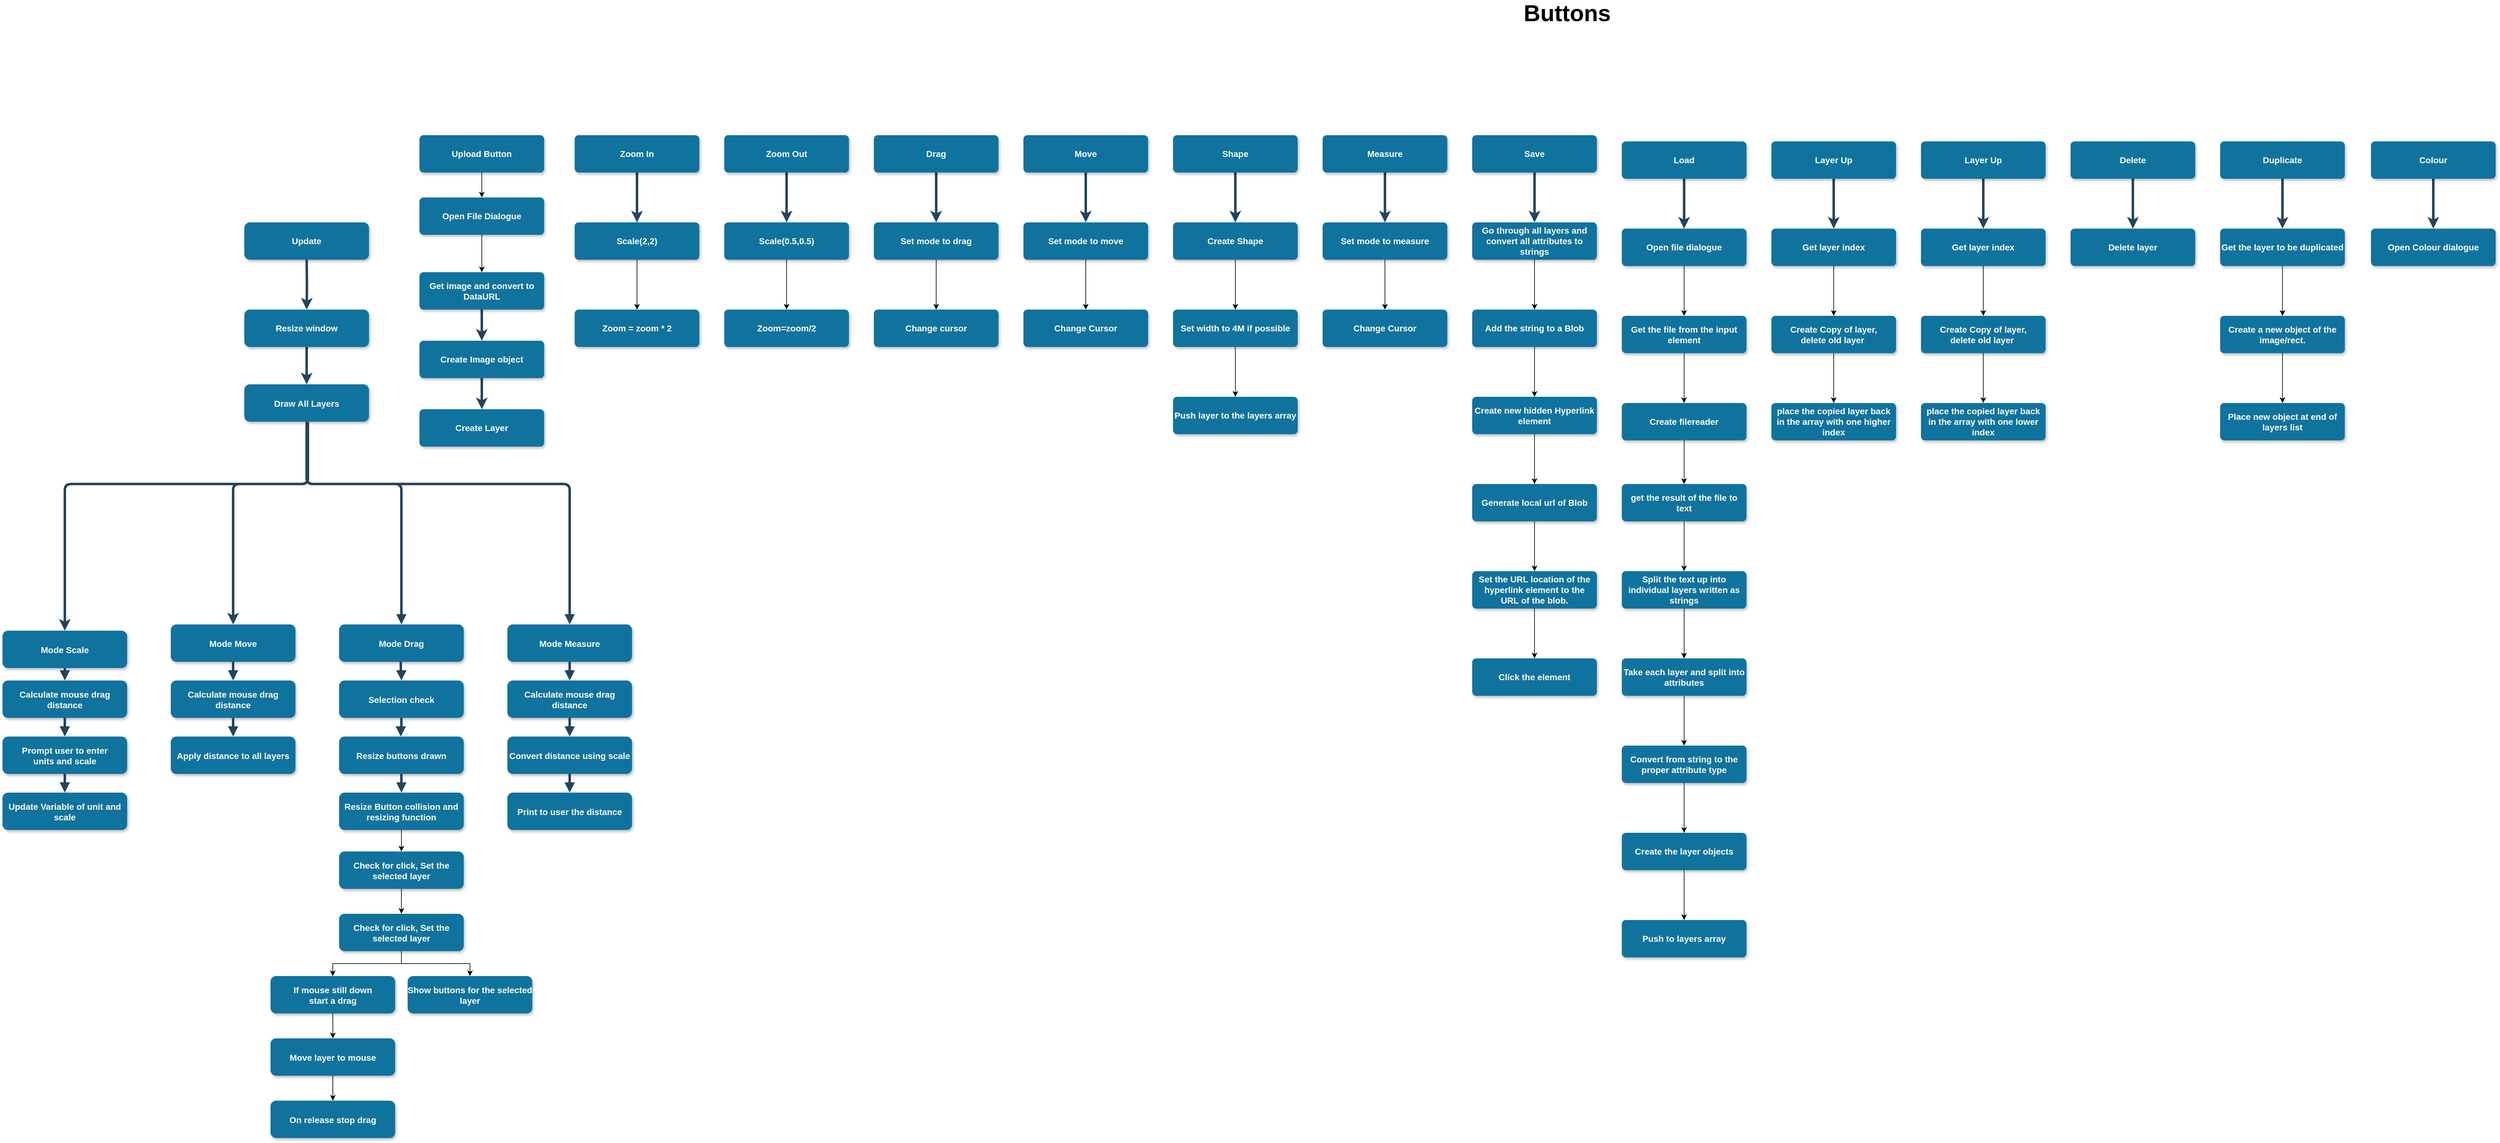 <mxfile version="12.7.9" type="device"><diagram id="C5RBs43oDa-KdzZeNtuy" name="Page-1"><mxGraphModel dx="1204" dy="2303" grid="1" gridSize="10" guides="1" tooltips="1" connect="1" arrows="1" fold="1" page="1" pageScale="1" pageWidth="827" pageHeight="1169" math="0" shadow="0"><root><mxCell id="WIyWlLk6GJQsqaUBKTNV-0"/><mxCell id="WIyWlLk6GJQsqaUBKTNV-1" parent="WIyWlLk6GJQsqaUBKTNV-0"/><mxCell id="_k0pPkeh5yqm50eapEh2-0" style="edgeStyle=orthogonalEdgeStyle;rounded=1;orthogonalLoop=1;jettySize=auto;html=1;exitX=0.5;exitY=1;exitDx=0;exitDy=0;entryX=0.5;entryY=0;entryDx=0;entryDy=0;strokeWidth=4;strokeColor=#23445D;" edge="1" parent="WIyWlLk6GJQsqaUBKTNV-1" source="_k0pPkeh5yqm50eapEh2-2" target="_k0pPkeh5yqm50eapEh2-7"><mxGeometry relative="1" as="geometry"><Array as="points"><mxPoint x="1420" y="410"/><mxPoint x="1300" y="410"/></Array></mxGeometry></mxCell><mxCell id="_k0pPkeh5yqm50eapEh2-1" style="edgeStyle=orthogonalEdgeStyle;rounded=1;orthogonalLoop=1;jettySize=auto;html=1;exitX=0.5;exitY=1;exitDx=0;exitDy=0;entryX=0.5;entryY=0;entryDx=0;entryDy=0;strokeColor=#23445D;strokeWidth=4;" edge="1" parent="WIyWlLk6GJQsqaUBKTNV-1" source="_k0pPkeh5yqm50eapEh2-2" target="_k0pPkeh5yqm50eapEh2-3"><mxGeometry relative="1" as="geometry"><Array as="points"><mxPoint x="1420" y="410"/><mxPoint x="1030" y="410"/></Array></mxGeometry></mxCell><mxCell id="_k0pPkeh5yqm50eapEh2-2" value="Draw All Layers" style="rounded=1;fillColor=#10739E;strokeColor=none;shadow=1;gradientColor=none;fontStyle=1;fontColor=#FFFFFF;fontSize=14;" vertex="1" parent="WIyWlLk6GJQsqaUBKTNV-1"><mxGeometry x="1318" y="250" width="200" height="60" as="geometry"/></mxCell><mxCell id="_k0pPkeh5yqm50eapEh2-3" value="Mode Scale" style="rounded=1;fillColor=#10739E;strokeColor=none;shadow=1;gradientColor=none;fontStyle=1;fontColor=#FFFFFF;fontSize=14;" vertex="1" parent="WIyWlLk6GJQsqaUBKTNV-1"><mxGeometry x="930" y="645.5" width="200" height="60" as="geometry"/></mxCell><mxCell id="_k0pPkeh5yqm50eapEh2-4" value="Calculate mouse drag&#10;distance" style="rounded=1;fillColor=#10739E;strokeColor=none;shadow=1;gradientColor=none;fontStyle=1;fontColor=#FFFFFF;fontSize=14;" vertex="1" parent="WIyWlLk6GJQsqaUBKTNV-1"><mxGeometry x="930" y="725.5" width="200" height="60" as="geometry"/></mxCell><mxCell id="_k0pPkeh5yqm50eapEh2-5" value="Prompt user to enter&#10;units and scale" style="rounded=1;fillColor=#10739E;strokeColor=none;shadow=1;gradientColor=none;fontStyle=1;fontColor=#FFFFFF;fontSize=14;" vertex="1" parent="WIyWlLk6GJQsqaUBKTNV-1"><mxGeometry x="930" y="815.5" width="200" height="60" as="geometry"/></mxCell><mxCell id="_k0pPkeh5yqm50eapEh2-6" value="Update Variable of unit and&#10;scale" style="rounded=1;fillColor=#10739E;strokeColor=none;shadow=1;gradientColor=none;fontStyle=1;fontColor=#FFFFFF;fontSize=14;" vertex="1" parent="WIyWlLk6GJQsqaUBKTNV-1"><mxGeometry x="930" y="905.5" width="200" height="60" as="geometry"/></mxCell><mxCell id="_k0pPkeh5yqm50eapEh2-7" value="Mode Move" style="rounded=1;fillColor=#10739E;strokeColor=none;shadow=1;gradientColor=none;fontStyle=1;fontColor=#FFFFFF;fontSize=14;" vertex="1" parent="WIyWlLk6GJQsqaUBKTNV-1"><mxGeometry x="1200" y="635.5" width="200" height="60" as="geometry"/></mxCell><mxCell id="_k0pPkeh5yqm50eapEh2-8" value="Calculate mouse drag&#10;distance" style="rounded=1;fillColor=#10739E;strokeColor=none;shadow=1;gradientColor=none;fontStyle=1;fontColor=#FFFFFF;fontSize=14;" vertex="1" parent="WIyWlLk6GJQsqaUBKTNV-1"><mxGeometry x="1200" y="725.5" width="200" height="60" as="geometry"/></mxCell><mxCell id="_k0pPkeh5yqm50eapEh2-9" value="Apply distance to all layers" style="rounded=1;fillColor=#10739E;strokeColor=none;shadow=1;gradientColor=none;fontStyle=1;fontColor=#FFFFFF;fontSize=14;" vertex="1" parent="WIyWlLk6GJQsqaUBKTNV-1"><mxGeometry x="1200" y="815.5" width="200" height="60" as="geometry"/></mxCell><mxCell id="_k0pPkeh5yqm50eapEh2-10" value="Mode Drag" style="rounded=1;fillColor=#10739E;strokeColor=none;shadow=1;gradientColor=none;fontStyle=1;fontColor=#FFFFFF;fontSize=14;" vertex="1" parent="WIyWlLk6GJQsqaUBKTNV-1"><mxGeometry x="1470" y="635.5" width="200" height="60" as="geometry"/></mxCell><mxCell id="_k0pPkeh5yqm50eapEh2-11" value="Selection check" style="rounded=1;fillColor=#10739E;strokeColor=none;shadow=1;gradientColor=none;fontStyle=1;fontColor=#FFFFFF;fontSize=14;" vertex="1" parent="WIyWlLk6GJQsqaUBKTNV-1"><mxGeometry x="1470" y="725.5" width="200" height="60" as="geometry"/></mxCell><mxCell id="_k0pPkeh5yqm50eapEh2-12" value="Resize buttons drawn" style="rounded=1;fillColor=#10739E;strokeColor=none;shadow=1;gradientColor=none;fontStyle=1;fontColor=#FFFFFF;fontSize=14;" vertex="1" parent="WIyWlLk6GJQsqaUBKTNV-1"><mxGeometry x="1470" y="815.5" width="200" height="60" as="geometry"/></mxCell><mxCell id="_k0pPkeh5yqm50eapEh2-141" value="" style="edgeStyle=orthogonalEdgeStyle;rounded=0;orthogonalLoop=1;jettySize=auto;html=1;" edge="1" parent="WIyWlLk6GJQsqaUBKTNV-1" source="_k0pPkeh5yqm50eapEh2-13" target="_k0pPkeh5yqm50eapEh2-140"><mxGeometry relative="1" as="geometry"/></mxCell><mxCell id="_k0pPkeh5yqm50eapEh2-13" value="Resize Button collision and &#10;resizing function" style="rounded=1;fillColor=#10739E;strokeColor=none;shadow=1;gradientColor=none;fontStyle=1;fontColor=#FFFFFF;fontSize=14;" vertex="1" parent="WIyWlLk6GJQsqaUBKTNV-1"><mxGeometry x="1470" y="905.5" width="200" height="60" as="geometry"/></mxCell><mxCell id="_k0pPkeh5yqm50eapEh2-143" value="" style="edgeStyle=orthogonalEdgeStyle;rounded=0;orthogonalLoop=1;jettySize=auto;html=1;" edge="1" parent="WIyWlLk6GJQsqaUBKTNV-1" source="_k0pPkeh5yqm50eapEh2-140" target="_k0pPkeh5yqm50eapEh2-142"><mxGeometry relative="1" as="geometry"/></mxCell><mxCell id="_k0pPkeh5yqm50eapEh2-140" value="Check for click, Set the &#10;selected layer" style="rounded=1;fillColor=#10739E;strokeColor=none;shadow=1;gradientColor=none;fontStyle=1;fontColor=#FFFFFF;fontSize=14;" vertex="1" parent="WIyWlLk6GJQsqaUBKTNV-1"><mxGeometry x="1470" y="1000" width="200" height="60" as="geometry"/></mxCell><mxCell id="_k0pPkeh5yqm50eapEh2-145" value="" style="edgeStyle=orthogonalEdgeStyle;rounded=0;orthogonalLoop=1;jettySize=auto;html=1;" edge="1" parent="WIyWlLk6GJQsqaUBKTNV-1" source="_k0pPkeh5yqm50eapEh2-142" target="_k0pPkeh5yqm50eapEh2-144"><mxGeometry relative="1" as="geometry"/></mxCell><mxCell id="_k0pPkeh5yqm50eapEh2-147" value="" style="edgeStyle=orthogonalEdgeStyle;rounded=0;orthogonalLoop=1;jettySize=auto;html=1;" edge="1" parent="WIyWlLk6GJQsqaUBKTNV-1" source="_k0pPkeh5yqm50eapEh2-142" target="_k0pPkeh5yqm50eapEh2-146"><mxGeometry relative="1" as="geometry"/></mxCell><mxCell id="_k0pPkeh5yqm50eapEh2-142" value="Check for click, Set the &#10;selected layer" style="rounded=1;fillColor=#10739E;strokeColor=none;shadow=1;gradientColor=none;fontStyle=1;fontColor=#FFFFFF;fontSize=14;" vertex="1" parent="WIyWlLk6GJQsqaUBKTNV-1"><mxGeometry x="1470" y="1100" width="200" height="60" as="geometry"/></mxCell><mxCell id="_k0pPkeh5yqm50eapEh2-146" value="Show buttons for the selected&#10;layer" style="rounded=1;fillColor=#10739E;strokeColor=none;shadow=1;gradientColor=none;fontStyle=1;fontColor=#FFFFFF;fontSize=14;" vertex="1" parent="WIyWlLk6GJQsqaUBKTNV-1"><mxGeometry x="1580" y="1200" width="200" height="60" as="geometry"/></mxCell><mxCell id="_k0pPkeh5yqm50eapEh2-149" value="" style="edgeStyle=orthogonalEdgeStyle;rounded=0;orthogonalLoop=1;jettySize=auto;html=1;" edge="1" parent="WIyWlLk6GJQsqaUBKTNV-1" source="_k0pPkeh5yqm50eapEh2-144" target="_k0pPkeh5yqm50eapEh2-148"><mxGeometry relative="1" as="geometry"/></mxCell><mxCell id="_k0pPkeh5yqm50eapEh2-144" value="If mouse still down&#10;start a drag" style="rounded=1;fillColor=#10739E;strokeColor=none;shadow=1;gradientColor=none;fontStyle=1;fontColor=#FFFFFF;fontSize=14;" vertex="1" parent="WIyWlLk6GJQsqaUBKTNV-1"><mxGeometry x="1360" y="1200" width="200" height="60" as="geometry"/></mxCell><mxCell id="_k0pPkeh5yqm50eapEh2-151" value="" style="edgeStyle=orthogonalEdgeStyle;rounded=0;orthogonalLoop=1;jettySize=auto;html=1;" edge="1" parent="WIyWlLk6GJQsqaUBKTNV-1" source="_k0pPkeh5yqm50eapEh2-148" target="_k0pPkeh5yqm50eapEh2-150"><mxGeometry relative="1" as="geometry"/></mxCell><mxCell id="_k0pPkeh5yqm50eapEh2-148" value="Move layer to mouse" style="rounded=1;fillColor=#10739E;strokeColor=none;shadow=1;gradientColor=none;fontStyle=1;fontColor=#FFFFFF;fontSize=14;" vertex="1" parent="WIyWlLk6GJQsqaUBKTNV-1"><mxGeometry x="1360" y="1300" width="200" height="60" as="geometry"/></mxCell><mxCell id="_k0pPkeh5yqm50eapEh2-150" value="On release stop drag" style="rounded=1;fillColor=#10739E;strokeColor=none;shadow=1;gradientColor=none;fontStyle=1;fontColor=#FFFFFF;fontSize=14;" vertex="1" parent="WIyWlLk6GJQsqaUBKTNV-1"><mxGeometry x="1360" y="1400" width="200" height="60" as="geometry"/></mxCell><mxCell id="_k0pPkeh5yqm50eapEh2-14" value="Mode Measure" style="rounded=1;fillColor=#10739E;strokeColor=none;shadow=1;gradientColor=none;fontStyle=1;fontColor=#FFFFFF;fontSize=14;" vertex="1" parent="WIyWlLk6GJQsqaUBKTNV-1"><mxGeometry x="1740" y="635.5" width="200" height="60" as="geometry"/></mxCell><mxCell id="_k0pPkeh5yqm50eapEh2-15" value="Calculate mouse drag&#10;distance" style="rounded=1;fillColor=#10739E;strokeColor=none;shadow=1;gradientColor=none;fontStyle=1;fontColor=#FFFFFF;fontSize=14;" vertex="1" parent="WIyWlLk6GJQsqaUBKTNV-1"><mxGeometry x="1740" y="725.5" width="200" height="60" as="geometry"/></mxCell><mxCell id="_k0pPkeh5yqm50eapEh2-16" value="Convert distance using scale" style="rounded=1;fillColor=#10739E;strokeColor=none;shadow=1;gradientColor=none;fontStyle=1;fontColor=#FFFFFF;fontSize=14;" vertex="1" parent="WIyWlLk6GJQsqaUBKTNV-1"><mxGeometry x="1740" y="815.5" width="200" height="60" as="geometry"/></mxCell><mxCell id="_k0pPkeh5yqm50eapEh2-17" value="Print to user the distance" style="rounded=1;fillColor=#10739E;strokeColor=none;shadow=1;gradientColor=none;fontStyle=1;fontColor=#FFFFFF;fontSize=14;" vertex="1" parent="WIyWlLk6GJQsqaUBKTNV-1"><mxGeometry x="1740" y="905.5" width="200" height="60" as="geometry"/></mxCell><mxCell id="_k0pPkeh5yqm50eapEh2-18" value="" style="edgeStyle=elbowEdgeStyle;elbow=vertical;strokeWidth=4;endArrow=block;endFill=1;fontStyle=1;strokeColor=#23445D;" edge="1" parent="WIyWlLk6GJQsqaUBKTNV-1" source="_k0pPkeh5yqm50eapEh2-3" target="_k0pPkeh5yqm50eapEh2-4"><mxGeometry x="710" y="185.5" width="100" height="100" as="geometry"><mxPoint x="710" y="285.5" as="sourcePoint"/><mxPoint x="810" y="185.5" as="targetPoint"/></mxGeometry></mxCell><mxCell id="_k0pPkeh5yqm50eapEh2-19" value="" style="edgeStyle=elbowEdgeStyle;elbow=vertical;strokeWidth=4;endArrow=block;endFill=1;fontStyle=1;strokeColor=#23445D;" edge="1" parent="WIyWlLk6GJQsqaUBKTNV-1" source="_k0pPkeh5yqm50eapEh2-4" target="_k0pPkeh5yqm50eapEh2-5"><mxGeometry x="710" y="195.5" width="100" height="100" as="geometry"><mxPoint x="710" y="295.5" as="sourcePoint"/><mxPoint x="810" y="195.5" as="targetPoint"/></mxGeometry></mxCell><mxCell id="_k0pPkeh5yqm50eapEh2-20" value="" style="edgeStyle=elbowEdgeStyle;elbow=vertical;strokeWidth=4;endArrow=block;endFill=1;fontStyle=1;strokeColor=#23445D;" edge="1" parent="WIyWlLk6GJQsqaUBKTNV-1" source="_k0pPkeh5yqm50eapEh2-5" target="_k0pPkeh5yqm50eapEh2-6"><mxGeometry x="710" y="205.5" width="100" height="100" as="geometry"><mxPoint x="710" y="305.5" as="sourcePoint"/><mxPoint x="810" y="205.5" as="targetPoint"/></mxGeometry></mxCell><mxCell id="_k0pPkeh5yqm50eapEh2-21" value="" style="edgeStyle=elbowEdgeStyle;elbow=vertical;strokeWidth=4;endArrow=block;endFill=1;fontStyle=1;strokeColor=#23445D;" edge="1" parent="WIyWlLk6GJQsqaUBKTNV-1" source="_k0pPkeh5yqm50eapEh2-7" target="_k0pPkeh5yqm50eapEh2-8"><mxGeometry x="710" y="185.5" width="100" height="100" as="geometry"><mxPoint x="710" y="285.5" as="sourcePoint"/><mxPoint x="810" y="185.5" as="targetPoint"/></mxGeometry></mxCell><mxCell id="_k0pPkeh5yqm50eapEh2-22" value="" style="edgeStyle=elbowEdgeStyle;elbow=vertical;strokeWidth=4;endArrow=block;endFill=1;fontStyle=1;strokeColor=#23445D;" edge="1" parent="WIyWlLk6GJQsqaUBKTNV-1" source="_k0pPkeh5yqm50eapEh2-8" target="_k0pPkeh5yqm50eapEh2-9"><mxGeometry x="710" y="195.5" width="100" height="100" as="geometry"><mxPoint x="710" y="295.5" as="sourcePoint"/><mxPoint x="810" y="195.5" as="targetPoint"/></mxGeometry></mxCell><mxCell id="_k0pPkeh5yqm50eapEh2-23" value="" style="edgeStyle=elbowEdgeStyle;elbow=vertical;strokeWidth=4;endArrow=block;endFill=1;fontStyle=1;strokeColor=#23445D;" edge="1" parent="WIyWlLk6GJQsqaUBKTNV-1" target="_k0pPkeh5yqm50eapEh2-11"><mxGeometry x="699" y="185.5" width="100" height="100" as="geometry"><mxPoint x="1569" y="695.5" as="sourcePoint"/><mxPoint x="799" y="185.5" as="targetPoint"/></mxGeometry></mxCell><mxCell id="_k0pPkeh5yqm50eapEh2-24" value="" style="edgeStyle=elbowEdgeStyle;elbow=vertical;strokeWidth=4;endArrow=block;endFill=1;fontStyle=1;strokeColor=#23445D;" edge="1" parent="WIyWlLk6GJQsqaUBKTNV-1" source="_k0pPkeh5yqm50eapEh2-11"><mxGeometry x="699" y="195.5" width="100" height="100" as="geometry"><mxPoint x="699" y="295.5" as="sourcePoint"/><mxPoint x="1569" y="815.5" as="targetPoint"/></mxGeometry></mxCell><mxCell id="_k0pPkeh5yqm50eapEh2-25" value="" style="edgeStyle=elbowEdgeStyle;elbow=vertical;strokeWidth=4;endArrow=block;endFill=1;fontStyle=1;strokeColor=#23445D;" edge="1" parent="WIyWlLk6GJQsqaUBKTNV-1" source="_k0pPkeh5yqm50eapEh2-12" target="_k0pPkeh5yqm50eapEh2-13"><mxGeometry x="700" y="205.5" width="100" height="100" as="geometry"><mxPoint x="700" y="305.5" as="sourcePoint"/><mxPoint x="800" y="205.5" as="targetPoint"/></mxGeometry></mxCell><mxCell id="_k0pPkeh5yqm50eapEh2-26" value="" style="edgeStyle=elbowEdgeStyle;elbow=vertical;strokeWidth=4;endArrow=block;endFill=1;fontStyle=1;strokeColor=#23445D;" edge="1" parent="WIyWlLk6GJQsqaUBKTNV-1" source="_k0pPkeh5yqm50eapEh2-14" target="_k0pPkeh5yqm50eapEh2-15"><mxGeometry x="720" y="185.5" width="100" height="100" as="geometry"><mxPoint x="720" y="285.5" as="sourcePoint"/><mxPoint x="820" y="185.5" as="targetPoint"/></mxGeometry></mxCell><mxCell id="_k0pPkeh5yqm50eapEh2-27" value="" style="edgeStyle=elbowEdgeStyle;elbow=vertical;strokeWidth=4;endArrow=block;endFill=1;fontStyle=1;strokeColor=#23445D;" edge="1" parent="WIyWlLk6GJQsqaUBKTNV-1" source="_k0pPkeh5yqm50eapEh2-15" target="_k0pPkeh5yqm50eapEh2-16"><mxGeometry x="720" y="195.5" width="100" height="100" as="geometry"><mxPoint x="720" y="295.5" as="sourcePoint"/><mxPoint x="820" y="195.5" as="targetPoint"/></mxGeometry></mxCell><mxCell id="_k0pPkeh5yqm50eapEh2-28" value="" style="edgeStyle=elbowEdgeStyle;elbow=vertical;strokeWidth=4;endArrow=block;endFill=1;fontStyle=1;strokeColor=#23445D;" edge="1" parent="WIyWlLk6GJQsqaUBKTNV-1" source="_k0pPkeh5yqm50eapEh2-16" target="_k0pPkeh5yqm50eapEh2-17"><mxGeometry x="720" y="205.5" width="100" height="100" as="geometry"><mxPoint x="720" y="305.5" as="sourcePoint"/><mxPoint x="820" y="205.5" as="targetPoint"/></mxGeometry></mxCell><mxCell id="_k0pPkeh5yqm50eapEh2-29" value="" style="edgeStyle=elbowEdgeStyle;elbow=vertical;strokeWidth=4;endArrow=block;endFill=1;fontStyle=1;strokeColor=#23445D;exitX=0.5;exitY=1;exitDx=0;exitDy=0;" edge="1" parent="WIyWlLk6GJQsqaUBKTNV-1" source="_k0pPkeh5yqm50eapEh2-2" target="_k0pPkeh5yqm50eapEh2-10"><mxGeometry x="670" y="185.5" width="100" height="100" as="geometry"><mxPoint x="1438" y="320" as="sourcePoint"/><mxPoint x="770" y="185.5" as="targetPoint"/><Array as="points"><mxPoint x="1448" y="410"/><mxPoint x="1590" y="575.5"/></Array></mxGeometry></mxCell><mxCell id="_k0pPkeh5yqm50eapEh2-30" value="" style="edgeStyle=elbowEdgeStyle;elbow=vertical;strokeWidth=4;endArrow=block;endFill=1;fontStyle=1;strokeColor=#23445D;exitX=0.5;exitY=1;exitDx=0;exitDy=0;entryX=0.5;entryY=0;entryDx=0;entryDy=0;" edge="1" parent="WIyWlLk6GJQsqaUBKTNV-1" source="_k0pPkeh5yqm50eapEh2-2" target="_k0pPkeh5yqm50eapEh2-14"><mxGeometry x="668" y="190" width="100" height="100" as="geometry"><mxPoint x="1418" y="310" as="sourcePoint"/><mxPoint x="1838" y="630" as="targetPoint"/><Array as="points"><mxPoint x="1638" y="410"/><mxPoint x="1588" y="580"/></Array></mxGeometry></mxCell><mxCell id="_k0pPkeh5yqm50eapEh2-31" style="edgeStyle=orthogonalEdgeStyle;rounded=1;orthogonalLoop=1;jettySize=auto;html=1;exitX=0.5;exitY=1;exitDx=0;exitDy=0;entryX=0.5;entryY=0;entryDx=0;entryDy=0;strokeColor=#23445D;strokeWidth=4;fontSize=14;" edge="1" parent="WIyWlLk6GJQsqaUBKTNV-1" source="_k0pPkeh5yqm50eapEh2-32" target="_k0pPkeh5yqm50eapEh2-2"><mxGeometry relative="1" as="geometry"/></mxCell><mxCell id="_k0pPkeh5yqm50eapEh2-32" value="&lt;font color=&quot;#ffffff&quot; style=&quot;font-size: 14px&quot;&gt;Resize window&lt;/font&gt;" style="rounded=1;whiteSpace=wrap;html=1;shadow=1;fillColor=#10739E;strokeColor=none;fontSize=14;fontStyle=1" vertex="1" parent="WIyWlLk6GJQsqaUBKTNV-1"><mxGeometry x="1318" y="130" width="200" height="60" as="geometry"/></mxCell><mxCell id="_k0pPkeh5yqm50eapEh2-33" value="&lt;font color=&quot;#ffffff&quot; style=&quot;font-size: 14px;&quot;&gt;Update&lt;/font&gt;" style="rounded=1;whiteSpace=wrap;html=1;shadow=1;fillColor=#10739E;strokeColor=none;fontSize=14;fontStyle=1" vertex="1" parent="WIyWlLk6GJQsqaUBKTNV-1"><mxGeometry x="1318" y="-10" width="200" height="60" as="geometry"/></mxCell><mxCell id="_k0pPkeh5yqm50eapEh2-34" value="" style="edgeStyle=orthogonalEdgeStyle;rounded=0;orthogonalLoop=1;jettySize=auto;html=1;" edge="1" parent="WIyWlLk6GJQsqaUBKTNV-1" source="_k0pPkeh5yqm50eapEh2-35" target="_k0pPkeh5yqm50eapEh2-37"><mxGeometry relative="1" as="geometry"/></mxCell><mxCell id="_k0pPkeh5yqm50eapEh2-35" value="&lt;font color=&quot;#ffffff&quot; style=&quot;font-size: 14px&quot;&gt;Upload Button&lt;/font&gt;" style="rounded=1;whiteSpace=wrap;html=1;shadow=1;fillColor=#10739E;strokeColor=none;fontSize=14;fontStyle=1;arcSize=11;" vertex="1" parent="WIyWlLk6GJQsqaUBKTNV-1"><mxGeometry x="1599" y="-150" width="200" height="60" as="geometry"/></mxCell><mxCell id="_k0pPkeh5yqm50eapEh2-36" value="" style="edgeStyle=orthogonalEdgeStyle;rounded=0;orthogonalLoop=1;jettySize=auto;html=1;" edge="1" parent="WIyWlLk6GJQsqaUBKTNV-1" source="_k0pPkeh5yqm50eapEh2-37" target="_k0pPkeh5yqm50eapEh2-44"><mxGeometry relative="1" as="geometry"/></mxCell><mxCell id="_k0pPkeh5yqm50eapEh2-37" value="&lt;font color=&quot;#ffffff&quot;&gt;Open File Dialogue&lt;/font&gt;" style="rounded=1;whiteSpace=wrap;html=1;shadow=1;fillColor=#10739E;strokeColor=none;fontSize=14;fontStyle=1;arcSize=11;" vertex="1" parent="WIyWlLk6GJQsqaUBKTNV-1"><mxGeometry x="1599" y="-50" width="200" height="60" as="geometry"/></mxCell><mxCell id="_k0pPkeh5yqm50eapEh2-38" value="" style="edgeStyle=orthogonalEdgeStyle;rounded=1;orthogonalLoop=1;jettySize=auto;html=1;strokeColor=#23445D;strokeWidth=4;fontSize=14;" edge="1" parent="WIyWlLk6GJQsqaUBKTNV-1" source="_k0pPkeh5yqm50eapEh2-39" target="_k0pPkeh5yqm50eapEh2-41"><mxGeometry relative="1" as="geometry"/></mxCell><mxCell id="_k0pPkeh5yqm50eapEh2-39" value="&lt;font color=&quot;#ffffff&quot;&gt;Zoom In&lt;/font&gt;" style="rounded=1;whiteSpace=wrap;html=1;shadow=1;fillColor=#10739E;strokeColor=none;fontSize=14;fontStyle=1;arcSize=11;" vertex="1" parent="WIyWlLk6GJQsqaUBKTNV-1"><mxGeometry x="1848" y="-150" width="200" height="60" as="geometry"/></mxCell><mxCell id="_k0pPkeh5yqm50eapEh2-40" value="" style="edgeStyle=orthogonalEdgeStyle;rounded=0;orthogonalLoop=1;jettySize=auto;html=1;" edge="1" parent="WIyWlLk6GJQsqaUBKTNV-1" source="_k0pPkeh5yqm50eapEh2-41" target="_k0pPkeh5yqm50eapEh2-42"><mxGeometry relative="1" as="geometry"/></mxCell><mxCell id="_k0pPkeh5yqm50eapEh2-41" value="&lt;font color=&quot;#ffffff&quot;&gt;Scale(2,2)&lt;/font&gt;" style="rounded=1;whiteSpace=wrap;html=1;shadow=1;fillColor=#10739E;strokeColor=none;fontSize=14;fontStyle=1;arcSize=11;" vertex="1" parent="WIyWlLk6GJQsqaUBKTNV-1"><mxGeometry x="1848" y="-10" width="200" height="60" as="geometry"/></mxCell><mxCell id="_k0pPkeh5yqm50eapEh2-42" value="&lt;font color=&quot;#ffffff&quot;&gt;Zoom = zoom * 2&lt;/font&gt;" style="rounded=1;whiteSpace=wrap;html=1;shadow=1;fillColor=#10739E;strokeColor=none;fontSize=14;fontStyle=1;arcSize=11;" vertex="1" parent="WIyWlLk6GJQsqaUBKTNV-1"><mxGeometry x="1848" y="130" width="200" height="60" as="geometry"/></mxCell><mxCell id="_k0pPkeh5yqm50eapEh2-43" value="" style="edgeStyle=orthogonalEdgeStyle;rounded=1;orthogonalLoop=1;jettySize=auto;html=1;strokeColor=#23445D;strokeWidth=4;fontSize=14;" edge="1" parent="WIyWlLk6GJQsqaUBKTNV-1" source="_k0pPkeh5yqm50eapEh2-44" target="_k0pPkeh5yqm50eapEh2-46"><mxGeometry relative="1" as="geometry"/></mxCell><mxCell id="_k0pPkeh5yqm50eapEh2-44" value="&lt;font color=&quot;#ffffff&quot;&gt;Get image and convert to DataURL&lt;/font&gt;" style="rounded=1;whiteSpace=wrap;html=1;shadow=1;fillColor=#10739E;strokeColor=none;fontSize=14;fontStyle=1;arcSize=11;" vertex="1" parent="WIyWlLk6GJQsqaUBKTNV-1"><mxGeometry x="1599" y="70" width="200" height="60" as="geometry"/></mxCell><mxCell id="_k0pPkeh5yqm50eapEh2-45" value="" style="edgeStyle=orthogonalEdgeStyle;rounded=1;orthogonalLoop=1;jettySize=auto;html=1;strokeColor=#23445D;strokeWidth=4;fontSize=14;" edge="1" parent="WIyWlLk6GJQsqaUBKTNV-1" source="_k0pPkeh5yqm50eapEh2-46" target="_k0pPkeh5yqm50eapEh2-47"><mxGeometry relative="1" as="geometry"/></mxCell><mxCell id="_k0pPkeh5yqm50eapEh2-46" value="&lt;font color=&quot;#ffffff&quot;&gt;Create Image object&lt;/font&gt;" style="rounded=1;whiteSpace=wrap;html=1;shadow=1;fillColor=#10739E;strokeColor=none;fontSize=14;fontStyle=1;arcSize=11;" vertex="1" parent="WIyWlLk6GJQsqaUBKTNV-1"><mxGeometry x="1599" y="180" width="200" height="60" as="geometry"/></mxCell><mxCell id="_k0pPkeh5yqm50eapEh2-47" value="&lt;font color=&quot;#ffffff&quot;&gt;Create Layer&lt;/font&gt;" style="rounded=1;whiteSpace=wrap;html=1;shadow=1;fillColor=#10739E;strokeColor=none;fontSize=14;fontStyle=1;arcSize=11;" vertex="1" parent="WIyWlLk6GJQsqaUBKTNV-1"><mxGeometry x="1599" y="290" width="200" height="60" as="geometry"/></mxCell><mxCell id="_k0pPkeh5yqm50eapEh2-48" value="" style="edgeStyle=orthogonalEdgeStyle;rounded=1;orthogonalLoop=1;jettySize=auto;html=1;strokeColor=#23445D;strokeWidth=4;fontSize=14;" edge="1" parent="WIyWlLk6GJQsqaUBKTNV-1" source="_k0pPkeh5yqm50eapEh2-49" target="_k0pPkeh5yqm50eapEh2-51"><mxGeometry relative="1" as="geometry"/></mxCell><mxCell id="_k0pPkeh5yqm50eapEh2-49" value="&lt;font color=&quot;#ffffff&quot;&gt;Zoom Out&lt;/font&gt;" style="rounded=1;whiteSpace=wrap;html=1;shadow=1;fillColor=#10739E;strokeColor=none;fontSize=14;fontStyle=1;arcSize=11;" vertex="1" parent="WIyWlLk6GJQsqaUBKTNV-1"><mxGeometry x="2088" y="-150" width="200" height="60" as="geometry"/></mxCell><mxCell id="_k0pPkeh5yqm50eapEh2-50" value="" style="edgeStyle=orthogonalEdgeStyle;rounded=0;orthogonalLoop=1;jettySize=auto;html=1;" edge="1" parent="WIyWlLk6GJQsqaUBKTNV-1" source="_k0pPkeh5yqm50eapEh2-51" target="_k0pPkeh5yqm50eapEh2-52"><mxGeometry relative="1" as="geometry"/></mxCell><mxCell id="_k0pPkeh5yqm50eapEh2-51" value="&lt;font color=&quot;#ffffff&quot;&gt;Scale(0.5,0.5)&lt;/font&gt;" style="rounded=1;whiteSpace=wrap;html=1;shadow=1;fillColor=#10739E;strokeColor=none;fontSize=14;fontStyle=1;arcSize=11;" vertex="1" parent="WIyWlLk6GJQsqaUBKTNV-1"><mxGeometry x="2088" y="-10" width="200" height="60" as="geometry"/></mxCell><mxCell id="_k0pPkeh5yqm50eapEh2-52" value="&lt;font color=&quot;#ffffff&quot;&gt;Zoom=zoom/2&lt;/font&gt;" style="rounded=1;whiteSpace=wrap;html=1;shadow=1;fillColor=#10739E;strokeColor=none;fontSize=14;fontStyle=1;arcSize=11;" vertex="1" parent="WIyWlLk6GJQsqaUBKTNV-1"><mxGeometry x="2088" y="130" width="200" height="60" as="geometry"/></mxCell><mxCell id="_k0pPkeh5yqm50eapEh2-53" style="edgeStyle=orthogonalEdgeStyle;rounded=1;orthogonalLoop=1;jettySize=auto;html=1;entryX=0.5;entryY=0;entryDx=0;entryDy=0;strokeColor=#23445D;strokeWidth=4;fontSize=14;" edge="1" parent="WIyWlLk6GJQsqaUBKTNV-1" target="_k0pPkeh5yqm50eapEh2-32"><mxGeometry relative="1" as="geometry"><mxPoint x="1418" y="50" as="sourcePoint"/><mxPoint x="1417.29" y="110" as="targetPoint"/></mxGeometry></mxCell><mxCell id="_k0pPkeh5yqm50eapEh2-54" value="" style="edgeStyle=orthogonalEdgeStyle;rounded=1;orthogonalLoop=1;jettySize=auto;html=1;strokeColor=#23445D;strokeWidth=4;fontSize=14;" edge="1" parent="WIyWlLk6GJQsqaUBKTNV-1" source="_k0pPkeh5yqm50eapEh2-55" target="_k0pPkeh5yqm50eapEh2-57"><mxGeometry relative="1" as="geometry"/></mxCell><mxCell id="_k0pPkeh5yqm50eapEh2-55" value="&lt;font color=&quot;#ffffff&quot;&gt;Drag&lt;/font&gt;" style="rounded=1;whiteSpace=wrap;html=1;shadow=1;fillColor=#10739E;strokeColor=none;fontSize=14;fontStyle=1;arcSize=11;" vertex="1" parent="WIyWlLk6GJQsqaUBKTNV-1"><mxGeometry x="2328" y="-150" width="200" height="60" as="geometry"/></mxCell><mxCell id="_k0pPkeh5yqm50eapEh2-56" value="" style="edgeStyle=orthogonalEdgeStyle;rounded=0;orthogonalLoop=1;jettySize=auto;html=1;" edge="1" parent="WIyWlLk6GJQsqaUBKTNV-1" source="_k0pPkeh5yqm50eapEh2-57" target="_k0pPkeh5yqm50eapEh2-58"><mxGeometry relative="1" as="geometry"/></mxCell><mxCell id="_k0pPkeh5yqm50eapEh2-57" value="&lt;font color=&quot;#ffffff&quot;&gt;Set mode to drag&lt;/font&gt;" style="rounded=1;whiteSpace=wrap;html=1;shadow=1;fillColor=#10739E;strokeColor=none;fontSize=14;fontStyle=1;arcSize=11;" vertex="1" parent="WIyWlLk6GJQsqaUBKTNV-1"><mxGeometry x="2328" y="-10" width="200" height="60" as="geometry"/></mxCell><mxCell id="_k0pPkeh5yqm50eapEh2-58" value="&lt;font color=&quot;#ffffff&quot;&gt;Change cursor&lt;/font&gt;" style="rounded=1;whiteSpace=wrap;html=1;shadow=1;fillColor=#10739E;strokeColor=none;fontSize=14;fontStyle=1;arcSize=11;" vertex="1" parent="WIyWlLk6GJQsqaUBKTNV-1"><mxGeometry x="2328" y="130" width="200" height="60" as="geometry"/></mxCell><mxCell id="_k0pPkeh5yqm50eapEh2-59" value="" style="edgeStyle=orthogonalEdgeStyle;rounded=1;orthogonalLoop=1;jettySize=auto;html=1;strokeColor=#23445D;strokeWidth=4;fontSize=14;" edge="1" parent="WIyWlLk6GJQsqaUBKTNV-1" source="_k0pPkeh5yqm50eapEh2-60" target="_k0pPkeh5yqm50eapEh2-62"><mxGeometry relative="1" as="geometry"/></mxCell><mxCell id="_k0pPkeh5yqm50eapEh2-60" value="&lt;font color=&quot;#ffffff&quot;&gt;Move&lt;/font&gt;" style="rounded=1;whiteSpace=wrap;html=1;shadow=1;fillColor=#10739E;strokeColor=none;fontSize=14;fontStyle=1;arcSize=11;" vertex="1" parent="WIyWlLk6GJQsqaUBKTNV-1"><mxGeometry x="2568" y="-150" width="200" height="60" as="geometry"/></mxCell><mxCell id="_k0pPkeh5yqm50eapEh2-61" value="" style="edgeStyle=orthogonalEdgeStyle;rounded=0;orthogonalLoop=1;jettySize=auto;html=1;" edge="1" parent="WIyWlLk6GJQsqaUBKTNV-1" source="_k0pPkeh5yqm50eapEh2-62" target="_k0pPkeh5yqm50eapEh2-63"><mxGeometry relative="1" as="geometry"/></mxCell><mxCell id="_k0pPkeh5yqm50eapEh2-62" value="&lt;font color=&quot;#ffffff&quot;&gt;Set mode to move&lt;/font&gt;" style="rounded=1;whiteSpace=wrap;html=1;shadow=1;fillColor=#10739E;strokeColor=none;fontSize=14;fontStyle=1;arcSize=11;" vertex="1" parent="WIyWlLk6GJQsqaUBKTNV-1"><mxGeometry x="2568" y="-10" width="200" height="60" as="geometry"/></mxCell><mxCell id="_k0pPkeh5yqm50eapEh2-63" value="&lt;font color=&quot;#ffffff&quot;&gt;Change Cursor&lt;/font&gt;" style="rounded=1;whiteSpace=wrap;html=1;shadow=1;fillColor=#10739E;strokeColor=none;fontSize=14;fontStyle=1;arcSize=11;" vertex="1" parent="WIyWlLk6GJQsqaUBKTNV-1"><mxGeometry x="2568" y="130" width="200" height="60" as="geometry"/></mxCell><mxCell id="_k0pPkeh5yqm50eapEh2-64" value="" style="edgeStyle=orthogonalEdgeStyle;rounded=1;orthogonalLoop=1;jettySize=auto;html=1;strokeColor=#23445D;strokeWidth=4;fontSize=14;" edge="1" parent="WIyWlLk6GJQsqaUBKTNV-1" source="_k0pPkeh5yqm50eapEh2-65" target="_k0pPkeh5yqm50eapEh2-67"><mxGeometry relative="1" as="geometry"/></mxCell><mxCell id="_k0pPkeh5yqm50eapEh2-65" value="&lt;font color=&quot;#ffffff&quot;&gt;Shape&lt;/font&gt;" style="rounded=1;whiteSpace=wrap;html=1;shadow=1;fillColor=#10739E;strokeColor=none;fontSize=14;fontStyle=1;arcSize=11;" vertex="1" parent="WIyWlLk6GJQsqaUBKTNV-1"><mxGeometry x="2808" y="-150" width="200" height="60" as="geometry"/></mxCell><mxCell id="_k0pPkeh5yqm50eapEh2-66" value="" style="edgeStyle=orthogonalEdgeStyle;rounded=0;orthogonalLoop=1;jettySize=auto;html=1;" edge="1" parent="WIyWlLk6GJQsqaUBKTNV-1" source="_k0pPkeh5yqm50eapEh2-67" target="_k0pPkeh5yqm50eapEh2-69"><mxGeometry relative="1" as="geometry"/></mxCell><mxCell id="_k0pPkeh5yqm50eapEh2-67" value="&lt;font color=&quot;#ffffff&quot;&gt;Create Shape&lt;/font&gt;" style="rounded=1;whiteSpace=wrap;html=1;shadow=1;fillColor=#10739E;strokeColor=none;fontSize=14;fontStyle=1;arcSize=11;" vertex="1" parent="WIyWlLk6GJQsqaUBKTNV-1"><mxGeometry x="2808" y="-10" width="200" height="60" as="geometry"/></mxCell><mxCell id="_k0pPkeh5yqm50eapEh2-68" value="" style="edgeStyle=orthogonalEdgeStyle;rounded=0;orthogonalLoop=1;jettySize=auto;html=1;" edge="1" parent="WIyWlLk6GJQsqaUBKTNV-1" source="_k0pPkeh5yqm50eapEh2-69" target="_k0pPkeh5yqm50eapEh2-70"><mxGeometry relative="1" as="geometry"/></mxCell><mxCell id="_k0pPkeh5yqm50eapEh2-69" value="&lt;font color=&quot;#ffffff&quot;&gt;Set width to 4M if possible&lt;/font&gt;" style="rounded=1;whiteSpace=wrap;html=1;shadow=1;fillColor=#10739E;strokeColor=none;fontSize=14;fontStyle=1;arcSize=11;" vertex="1" parent="WIyWlLk6GJQsqaUBKTNV-1"><mxGeometry x="2808" y="130" width="200" height="60" as="geometry"/></mxCell><mxCell id="_k0pPkeh5yqm50eapEh2-70" value="&lt;font color=&quot;#ffffff&quot;&gt;Push layer to the layers array&lt;/font&gt;" style="rounded=1;whiteSpace=wrap;html=1;shadow=1;fillColor=#10739E;strokeColor=none;fontSize=14;fontStyle=1;arcSize=11;" vertex="1" parent="WIyWlLk6GJQsqaUBKTNV-1"><mxGeometry x="2808" y="270" width="200" height="60" as="geometry"/></mxCell><mxCell id="_k0pPkeh5yqm50eapEh2-71" value="" style="edgeStyle=orthogonalEdgeStyle;rounded=1;orthogonalLoop=1;jettySize=auto;html=1;strokeColor=#23445D;strokeWidth=4;fontSize=14;" edge="1" parent="WIyWlLk6GJQsqaUBKTNV-1" source="_k0pPkeh5yqm50eapEh2-72" target="_k0pPkeh5yqm50eapEh2-74"><mxGeometry relative="1" as="geometry"/></mxCell><mxCell id="_k0pPkeh5yqm50eapEh2-72" value="&lt;font color=&quot;#ffffff&quot;&gt;Measure&lt;/font&gt;" style="rounded=1;whiteSpace=wrap;html=1;shadow=1;fillColor=#10739E;strokeColor=none;fontSize=14;fontStyle=1;arcSize=11;" vertex="1" parent="WIyWlLk6GJQsqaUBKTNV-1"><mxGeometry x="3048" y="-150" width="200" height="60" as="geometry"/></mxCell><mxCell id="_k0pPkeh5yqm50eapEh2-73" value="" style="edgeStyle=orthogonalEdgeStyle;rounded=0;orthogonalLoop=1;jettySize=auto;html=1;" edge="1" parent="WIyWlLk6GJQsqaUBKTNV-1" source="_k0pPkeh5yqm50eapEh2-74" target="_k0pPkeh5yqm50eapEh2-75"><mxGeometry relative="1" as="geometry"/></mxCell><mxCell id="_k0pPkeh5yqm50eapEh2-74" value="&lt;font color=&quot;#ffffff&quot;&gt;Set mode to measure&lt;/font&gt;" style="rounded=1;whiteSpace=wrap;html=1;shadow=1;fillColor=#10739E;strokeColor=none;fontSize=14;fontStyle=1;arcSize=11;" vertex="1" parent="WIyWlLk6GJQsqaUBKTNV-1"><mxGeometry x="3048" y="-10" width="200" height="60" as="geometry"/></mxCell><mxCell id="_k0pPkeh5yqm50eapEh2-75" value="&lt;font color=&quot;#ffffff&quot;&gt;Change Cursor&lt;/font&gt;" style="rounded=1;whiteSpace=wrap;html=1;shadow=1;fillColor=#10739E;strokeColor=none;fontSize=14;fontStyle=1;arcSize=11;" vertex="1" parent="WIyWlLk6GJQsqaUBKTNV-1"><mxGeometry x="3048" y="130" width="200" height="60" as="geometry"/></mxCell><mxCell id="_k0pPkeh5yqm50eapEh2-76" value="" style="edgeStyle=orthogonalEdgeStyle;rounded=1;orthogonalLoop=1;jettySize=auto;html=1;strokeColor=#23445D;strokeWidth=4;fontSize=14;" edge="1" parent="WIyWlLk6GJQsqaUBKTNV-1" source="_k0pPkeh5yqm50eapEh2-77" target="_k0pPkeh5yqm50eapEh2-79"><mxGeometry relative="1" as="geometry"/></mxCell><mxCell id="_k0pPkeh5yqm50eapEh2-77" value="&lt;font color=&quot;#ffffff&quot;&gt;Save&lt;/font&gt;" style="rounded=1;whiteSpace=wrap;html=1;shadow=1;fillColor=#10739E;strokeColor=none;fontSize=14;fontStyle=1;arcSize=11;" vertex="1" parent="WIyWlLk6GJQsqaUBKTNV-1"><mxGeometry x="3288" y="-150" width="200" height="60" as="geometry"/></mxCell><mxCell id="_k0pPkeh5yqm50eapEh2-78" value="" style="edgeStyle=orthogonalEdgeStyle;rounded=0;orthogonalLoop=1;jettySize=auto;html=1;" edge="1" parent="WIyWlLk6GJQsqaUBKTNV-1" source="_k0pPkeh5yqm50eapEh2-79" target="_k0pPkeh5yqm50eapEh2-81"><mxGeometry relative="1" as="geometry"/></mxCell><mxCell id="_k0pPkeh5yqm50eapEh2-79" value="&lt;font color=&quot;#ffffff&quot;&gt;Go through all layers and convert all attributes to strings&lt;/font&gt;" style="rounded=1;whiteSpace=wrap;html=1;shadow=1;fillColor=#10739E;strokeColor=none;fontSize=14;fontStyle=1;arcSize=11;" vertex="1" parent="WIyWlLk6GJQsqaUBKTNV-1"><mxGeometry x="3288" y="-10" width="200" height="60" as="geometry"/></mxCell><mxCell id="_k0pPkeh5yqm50eapEh2-80" value="" style="edgeStyle=orthogonalEdgeStyle;rounded=0;orthogonalLoop=1;jettySize=auto;html=1;" edge="1" parent="WIyWlLk6GJQsqaUBKTNV-1" source="_k0pPkeh5yqm50eapEh2-81" target="_k0pPkeh5yqm50eapEh2-83"><mxGeometry relative="1" as="geometry"/></mxCell><mxCell id="_k0pPkeh5yqm50eapEh2-81" value="&lt;font color=&quot;#ffffff&quot;&gt;Add the string to a Blob&lt;/font&gt;" style="rounded=1;whiteSpace=wrap;html=1;shadow=1;fillColor=#10739E;strokeColor=none;fontSize=14;fontStyle=1;arcSize=11;" vertex="1" parent="WIyWlLk6GJQsqaUBKTNV-1"><mxGeometry x="3288" y="130" width="200" height="60" as="geometry"/></mxCell><mxCell id="_k0pPkeh5yqm50eapEh2-82" value="" style="edgeStyle=orthogonalEdgeStyle;rounded=0;orthogonalLoop=1;jettySize=auto;html=1;" edge="1" parent="WIyWlLk6GJQsqaUBKTNV-1" source="_k0pPkeh5yqm50eapEh2-83" target="_k0pPkeh5yqm50eapEh2-85"><mxGeometry relative="1" as="geometry"/></mxCell><mxCell id="_k0pPkeh5yqm50eapEh2-83" value="&lt;font color=&quot;#ffffff&quot;&gt;Create new hidden Hyperlink element&lt;/font&gt;" style="rounded=1;whiteSpace=wrap;html=1;shadow=1;fillColor=#10739E;strokeColor=none;fontSize=14;fontStyle=1;arcSize=11;" vertex="1" parent="WIyWlLk6GJQsqaUBKTNV-1"><mxGeometry x="3288" y="270" width="200" height="60" as="geometry"/></mxCell><mxCell id="_k0pPkeh5yqm50eapEh2-84" value="" style="edgeStyle=orthogonalEdgeStyle;rounded=0;orthogonalLoop=1;jettySize=auto;html=1;" edge="1" parent="WIyWlLk6GJQsqaUBKTNV-1" source="_k0pPkeh5yqm50eapEh2-85" target="_k0pPkeh5yqm50eapEh2-87"><mxGeometry relative="1" as="geometry"/></mxCell><mxCell id="_k0pPkeh5yqm50eapEh2-85" value="&lt;font color=&quot;#ffffff&quot;&gt;Generate local url of Blob&lt;/font&gt;" style="rounded=1;whiteSpace=wrap;html=1;shadow=1;fillColor=#10739E;strokeColor=none;fontSize=14;fontStyle=1;arcSize=11;" vertex="1" parent="WIyWlLk6GJQsqaUBKTNV-1"><mxGeometry x="3288" y="410" width="200" height="60" as="geometry"/></mxCell><mxCell id="_k0pPkeh5yqm50eapEh2-86" value="" style="edgeStyle=orthogonalEdgeStyle;rounded=0;orthogonalLoop=1;jettySize=auto;html=1;" edge="1" parent="WIyWlLk6GJQsqaUBKTNV-1" source="_k0pPkeh5yqm50eapEh2-87" target="_k0pPkeh5yqm50eapEh2-88"><mxGeometry relative="1" as="geometry"/></mxCell><mxCell id="_k0pPkeh5yqm50eapEh2-87" value="&lt;font color=&quot;#ffffff&quot;&gt;Set the URL&amp;nbsp;location of the hyperlink element to the URL&amp;nbsp;of the blob.&lt;/font&gt;" style="rounded=1;whiteSpace=wrap;html=1;shadow=1;fillColor=#10739E;strokeColor=none;fontSize=14;fontStyle=1;arcSize=11;" vertex="1" parent="WIyWlLk6GJQsqaUBKTNV-1"><mxGeometry x="3288" y="550" width="200" height="60" as="geometry"/></mxCell><mxCell id="_k0pPkeh5yqm50eapEh2-88" value="&lt;font color=&quot;#ffffff&quot;&gt;Click the element&lt;/font&gt;" style="rounded=1;whiteSpace=wrap;html=1;shadow=1;fillColor=#10739E;strokeColor=none;fontSize=14;fontStyle=1;arcSize=11;" vertex="1" parent="WIyWlLk6GJQsqaUBKTNV-1"><mxGeometry x="3288" y="690" width="200" height="60" as="geometry"/></mxCell><mxCell id="_k0pPkeh5yqm50eapEh2-89" value="" style="edgeStyle=orthogonalEdgeStyle;rounded=1;orthogonalLoop=1;jettySize=auto;html=1;strokeColor=#23445D;strokeWidth=4;fontSize=14;" edge="1" parent="WIyWlLk6GJQsqaUBKTNV-1" source="_k0pPkeh5yqm50eapEh2-90" target="_k0pPkeh5yqm50eapEh2-92"><mxGeometry relative="1" as="geometry"/></mxCell><mxCell id="_k0pPkeh5yqm50eapEh2-90" value="&lt;font color=&quot;#ffffff&quot;&gt;Load&lt;/font&gt;" style="rounded=1;whiteSpace=wrap;html=1;shadow=1;fillColor=#10739E;strokeColor=none;fontSize=14;fontStyle=1;arcSize=11;" vertex="1" parent="WIyWlLk6GJQsqaUBKTNV-1"><mxGeometry x="3528" y="-140" width="200" height="60" as="geometry"/></mxCell><mxCell id="_k0pPkeh5yqm50eapEh2-91" value="" style="edgeStyle=orthogonalEdgeStyle;rounded=0;orthogonalLoop=1;jettySize=auto;html=1;" edge="1" parent="WIyWlLk6GJQsqaUBKTNV-1" source="_k0pPkeh5yqm50eapEh2-92" target="_k0pPkeh5yqm50eapEh2-94"><mxGeometry relative="1" as="geometry"/></mxCell><mxCell id="_k0pPkeh5yqm50eapEh2-92" value="&lt;font color=&quot;#ffffff&quot;&gt;Open file dialogue&lt;/font&gt;" style="rounded=1;whiteSpace=wrap;html=1;shadow=1;fillColor=#10739E;strokeColor=none;fontSize=14;fontStyle=1;arcSize=11;" vertex="1" parent="WIyWlLk6GJQsqaUBKTNV-1"><mxGeometry x="3528" width="200" height="60" as="geometry"/></mxCell><mxCell id="_k0pPkeh5yqm50eapEh2-93" value="" style="edgeStyle=orthogonalEdgeStyle;rounded=0;orthogonalLoop=1;jettySize=auto;html=1;" edge="1" parent="WIyWlLk6GJQsqaUBKTNV-1" source="_k0pPkeh5yqm50eapEh2-94" target="_k0pPkeh5yqm50eapEh2-96"><mxGeometry relative="1" as="geometry"/></mxCell><mxCell id="_k0pPkeh5yqm50eapEh2-94" value="&lt;font color=&quot;#ffffff&quot;&gt;Get the file from the input element&lt;/font&gt;" style="rounded=1;whiteSpace=wrap;html=1;shadow=1;fillColor=#10739E;strokeColor=none;fontSize=14;fontStyle=1;arcSize=11;" vertex="1" parent="WIyWlLk6GJQsqaUBKTNV-1"><mxGeometry x="3528" y="140" width="200" height="60" as="geometry"/></mxCell><mxCell id="_k0pPkeh5yqm50eapEh2-95" value="" style="edgeStyle=orthogonalEdgeStyle;rounded=0;orthogonalLoop=1;jettySize=auto;html=1;" edge="1" parent="WIyWlLk6GJQsqaUBKTNV-1" source="_k0pPkeh5yqm50eapEh2-96" target="_k0pPkeh5yqm50eapEh2-98"><mxGeometry relative="1" as="geometry"/></mxCell><mxCell id="_k0pPkeh5yqm50eapEh2-96" value="&lt;font color=&quot;#ffffff&quot;&gt;Create filereader&lt;/font&gt;" style="rounded=1;whiteSpace=wrap;html=1;shadow=1;fillColor=#10739E;strokeColor=none;fontSize=14;fontStyle=1;arcSize=11;" vertex="1" parent="WIyWlLk6GJQsqaUBKTNV-1"><mxGeometry x="3528" y="280" width="200" height="60" as="geometry"/></mxCell><mxCell id="_k0pPkeh5yqm50eapEh2-97" value="" style="edgeStyle=orthogonalEdgeStyle;rounded=0;orthogonalLoop=1;jettySize=auto;html=1;" edge="1" parent="WIyWlLk6GJQsqaUBKTNV-1" source="_k0pPkeh5yqm50eapEh2-98" target="_k0pPkeh5yqm50eapEh2-100"><mxGeometry relative="1" as="geometry"/></mxCell><mxCell id="_k0pPkeh5yqm50eapEh2-98" value="&lt;font color=&quot;#ffffff&quot;&gt;get the result of the file to text&lt;/font&gt;" style="rounded=1;whiteSpace=wrap;html=1;shadow=1;fillColor=#10739E;strokeColor=none;fontSize=14;fontStyle=1;arcSize=11;" vertex="1" parent="WIyWlLk6GJQsqaUBKTNV-1"><mxGeometry x="3528" y="410" width="200" height="60" as="geometry"/></mxCell><mxCell id="_k0pPkeh5yqm50eapEh2-99" value="" style="edgeStyle=orthogonalEdgeStyle;rounded=0;orthogonalLoop=1;jettySize=auto;html=1;" edge="1" parent="WIyWlLk6GJQsqaUBKTNV-1" source="_k0pPkeh5yqm50eapEh2-100" target="_k0pPkeh5yqm50eapEh2-102"><mxGeometry relative="1" as="geometry"/></mxCell><mxCell id="_k0pPkeh5yqm50eapEh2-100" value="&lt;font color=&quot;#ffffff&quot;&gt;Split the text up into individual layers written&amp;nbsp;as strings&lt;/font&gt;" style="rounded=1;whiteSpace=wrap;html=1;shadow=1;fillColor=#10739E;strokeColor=none;fontSize=14;fontStyle=1;arcSize=11;" vertex="1" parent="WIyWlLk6GJQsqaUBKTNV-1"><mxGeometry x="3528" y="550" width="200" height="60" as="geometry"/></mxCell><mxCell id="_k0pPkeh5yqm50eapEh2-101" value="" style="edgeStyle=orthogonalEdgeStyle;rounded=0;orthogonalLoop=1;jettySize=auto;html=1;" edge="1" parent="WIyWlLk6GJQsqaUBKTNV-1" source="_k0pPkeh5yqm50eapEh2-102" target="_k0pPkeh5yqm50eapEh2-104"><mxGeometry relative="1" as="geometry"/></mxCell><mxCell id="_k0pPkeh5yqm50eapEh2-102" value="&lt;font color=&quot;#ffffff&quot;&gt;Take each layer and split into attributes&lt;/font&gt;" style="rounded=1;whiteSpace=wrap;html=1;shadow=1;fillColor=#10739E;strokeColor=none;fontSize=14;fontStyle=1;arcSize=11;" vertex="1" parent="WIyWlLk6GJQsqaUBKTNV-1"><mxGeometry x="3528" y="690" width="200" height="60" as="geometry"/></mxCell><mxCell id="_k0pPkeh5yqm50eapEh2-103" value="" style="edgeStyle=orthogonalEdgeStyle;rounded=0;orthogonalLoop=1;jettySize=auto;html=1;" edge="1" parent="WIyWlLk6GJQsqaUBKTNV-1" source="_k0pPkeh5yqm50eapEh2-104" target="_k0pPkeh5yqm50eapEh2-106"><mxGeometry relative="1" as="geometry"/></mxCell><mxCell id="_k0pPkeh5yqm50eapEh2-104" value="&lt;font color=&quot;#ffffff&quot;&gt;Convert from string to the proper attribute type&lt;/font&gt;" style="rounded=1;whiteSpace=wrap;html=1;shadow=1;fillColor=#10739E;strokeColor=none;fontSize=14;fontStyle=1;arcSize=11;" vertex="1" parent="WIyWlLk6GJQsqaUBKTNV-1"><mxGeometry x="3528" y="830" width="200" height="60" as="geometry"/></mxCell><mxCell id="_k0pPkeh5yqm50eapEh2-105" value="" style="edgeStyle=orthogonalEdgeStyle;rounded=0;orthogonalLoop=1;jettySize=auto;html=1;" edge="1" parent="WIyWlLk6GJQsqaUBKTNV-1" source="_k0pPkeh5yqm50eapEh2-106" target="_k0pPkeh5yqm50eapEh2-107"><mxGeometry relative="1" as="geometry"/></mxCell><mxCell id="_k0pPkeh5yqm50eapEh2-106" value="&lt;font color=&quot;#ffffff&quot;&gt;Create the layer objects&lt;/font&gt;" style="rounded=1;whiteSpace=wrap;html=1;shadow=1;fillColor=#10739E;strokeColor=none;fontSize=14;fontStyle=1;arcSize=11;" vertex="1" parent="WIyWlLk6GJQsqaUBKTNV-1"><mxGeometry x="3528" y="970" width="200" height="60" as="geometry"/></mxCell><mxCell id="_k0pPkeh5yqm50eapEh2-107" value="&lt;font color=&quot;#ffffff&quot;&gt;Push to layers array&lt;/font&gt;" style="rounded=1;whiteSpace=wrap;html=1;shadow=1;fillColor=#10739E;strokeColor=none;fontSize=14;fontStyle=1;arcSize=11;" vertex="1" parent="WIyWlLk6GJQsqaUBKTNV-1"><mxGeometry x="3528" y="1110" width="200" height="60" as="geometry"/></mxCell><mxCell id="_k0pPkeh5yqm50eapEh2-108" value="" style="edgeStyle=orthogonalEdgeStyle;rounded=1;orthogonalLoop=1;jettySize=auto;html=1;strokeColor=#23445D;strokeWidth=4;fontSize=14;" edge="1" parent="WIyWlLk6GJQsqaUBKTNV-1" source="_k0pPkeh5yqm50eapEh2-109"><mxGeometry relative="1" as="geometry"><mxPoint x="3868" as="targetPoint"/></mxGeometry></mxCell><mxCell id="_k0pPkeh5yqm50eapEh2-109" value="&lt;font color=&quot;#ffffff&quot;&gt;Layer Up&lt;/font&gt;" style="rounded=1;whiteSpace=wrap;html=1;shadow=1;fillColor=#10739E;strokeColor=none;fontSize=14;fontStyle=1;arcSize=11;" vertex="1" parent="WIyWlLk6GJQsqaUBKTNV-1"><mxGeometry x="3768" y="-140" width="200" height="60" as="geometry"/></mxCell><mxCell id="_k0pPkeh5yqm50eapEh2-110" value="" style="edgeStyle=orthogonalEdgeStyle;rounded=0;orthogonalLoop=1;jettySize=auto;html=1;" edge="1" parent="WIyWlLk6GJQsqaUBKTNV-1" source="_k0pPkeh5yqm50eapEh2-111" target="_k0pPkeh5yqm50eapEh2-112"><mxGeometry relative="1" as="geometry"/></mxCell><mxCell id="_k0pPkeh5yqm50eapEh2-111" value="&lt;font color=&quot;#ffffff&quot;&gt;Create Copy of layer,&lt;br&gt;delete old layer&amp;nbsp;&lt;br&gt;&lt;/font&gt;" style="rounded=1;whiteSpace=wrap;html=1;shadow=1;fillColor=#10739E;strokeColor=none;fontSize=14;fontStyle=1;arcSize=11;" vertex="1" parent="WIyWlLk6GJQsqaUBKTNV-1"><mxGeometry x="3768" y="140" width="200" height="60" as="geometry"/></mxCell><mxCell id="_k0pPkeh5yqm50eapEh2-112" value="&lt;font color=&quot;#ffffff&quot;&gt;place the copied layer back in the array with one higher index&lt;br&gt;&lt;/font&gt;" style="rounded=1;whiteSpace=wrap;html=1;shadow=1;fillColor=#10739E;strokeColor=none;fontSize=14;fontStyle=1;arcSize=11;" vertex="1" parent="WIyWlLk6GJQsqaUBKTNV-1"><mxGeometry x="3768" y="280" width="200" height="60" as="geometry"/></mxCell><mxCell id="_k0pPkeh5yqm50eapEh2-113" value="" style="edgeStyle=orthogonalEdgeStyle;rounded=0;orthogonalLoop=1;jettySize=auto;html=1;" edge="1" parent="WIyWlLk6GJQsqaUBKTNV-1" source="_k0pPkeh5yqm50eapEh2-114" target="_k0pPkeh5yqm50eapEh2-111"><mxGeometry relative="1" as="geometry"/></mxCell><mxCell id="_k0pPkeh5yqm50eapEh2-114" value="&lt;font color=&quot;#ffffff&quot;&gt;Get layer index&lt;/font&gt;" style="rounded=1;whiteSpace=wrap;html=1;shadow=1;fillColor=#10739E;strokeColor=none;fontSize=14;fontStyle=1;arcSize=11;" vertex="1" parent="WIyWlLk6GJQsqaUBKTNV-1"><mxGeometry x="3768" width="200" height="60" as="geometry"/></mxCell><mxCell id="_k0pPkeh5yqm50eapEh2-115" value="" style="edgeStyle=orthogonalEdgeStyle;rounded=1;orthogonalLoop=1;jettySize=auto;html=1;strokeColor=#23445D;strokeWidth=4;fontSize=14;" edge="1" parent="WIyWlLk6GJQsqaUBKTNV-1" source="_k0pPkeh5yqm50eapEh2-116"><mxGeometry relative="1" as="geometry"><mxPoint x="4108" as="targetPoint"/></mxGeometry></mxCell><mxCell id="_k0pPkeh5yqm50eapEh2-116" value="&lt;font color=&quot;#ffffff&quot;&gt;Layer Up&lt;/font&gt;" style="rounded=1;whiteSpace=wrap;html=1;shadow=1;fillColor=#10739E;strokeColor=none;fontSize=14;fontStyle=1;arcSize=11;" vertex="1" parent="WIyWlLk6GJQsqaUBKTNV-1"><mxGeometry x="4008" y="-140" width="200" height="60" as="geometry"/></mxCell><mxCell id="_k0pPkeh5yqm50eapEh2-117" value="" style="edgeStyle=orthogonalEdgeStyle;rounded=0;orthogonalLoop=1;jettySize=auto;html=1;" edge="1" parent="WIyWlLk6GJQsqaUBKTNV-1" source="_k0pPkeh5yqm50eapEh2-118" target="_k0pPkeh5yqm50eapEh2-119"><mxGeometry relative="1" as="geometry"/></mxCell><mxCell id="_k0pPkeh5yqm50eapEh2-118" value="&lt;font color=&quot;#ffffff&quot;&gt;Create Copy of layer,&lt;br&gt;delete old layer&amp;nbsp;&lt;br&gt;&lt;/font&gt;" style="rounded=1;whiteSpace=wrap;html=1;shadow=1;fillColor=#10739E;strokeColor=none;fontSize=14;fontStyle=1;arcSize=11;" vertex="1" parent="WIyWlLk6GJQsqaUBKTNV-1"><mxGeometry x="4008" y="140" width="200" height="60" as="geometry"/></mxCell><mxCell id="_k0pPkeh5yqm50eapEh2-119" value="&lt;font color=&quot;#ffffff&quot;&gt;place the copied layer back in the array with one lower index&lt;br&gt;&lt;/font&gt;" style="rounded=1;whiteSpace=wrap;html=1;shadow=1;fillColor=#10739E;strokeColor=none;fontSize=14;fontStyle=1;arcSize=11;" vertex="1" parent="WIyWlLk6GJQsqaUBKTNV-1"><mxGeometry x="4008" y="280" width="200" height="60" as="geometry"/></mxCell><mxCell id="_k0pPkeh5yqm50eapEh2-120" value="" style="edgeStyle=orthogonalEdgeStyle;rounded=0;orthogonalLoop=1;jettySize=auto;html=1;" edge="1" parent="WIyWlLk6GJQsqaUBKTNV-1" source="_k0pPkeh5yqm50eapEh2-121" target="_k0pPkeh5yqm50eapEh2-118"><mxGeometry relative="1" as="geometry"/></mxCell><mxCell id="_k0pPkeh5yqm50eapEh2-121" value="&lt;font color=&quot;#ffffff&quot;&gt;Get layer index&lt;/font&gt;" style="rounded=1;whiteSpace=wrap;html=1;shadow=1;fillColor=#10739E;strokeColor=none;fontSize=14;fontStyle=1;arcSize=11;" vertex="1" parent="WIyWlLk6GJQsqaUBKTNV-1"><mxGeometry x="4008" width="200" height="60" as="geometry"/></mxCell><mxCell id="_k0pPkeh5yqm50eapEh2-122" value="" style="edgeStyle=orthogonalEdgeStyle;rounded=1;orthogonalLoop=1;jettySize=auto;html=1;strokeColor=#23445D;strokeWidth=4;fontSize=14;" edge="1" parent="WIyWlLk6GJQsqaUBKTNV-1" source="_k0pPkeh5yqm50eapEh2-123"><mxGeometry relative="1" as="geometry"><mxPoint x="4348" as="targetPoint"/></mxGeometry></mxCell><mxCell id="_k0pPkeh5yqm50eapEh2-123" value="&lt;font color=&quot;#ffffff&quot;&gt;Delete&lt;/font&gt;" style="rounded=1;whiteSpace=wrap;html=1;shadow=1;fillColor=#10739E;strokeColor=none;fontSize=14;fontStyle=1;arcSize=11;" vertex="1" parent="WIyWlLk6GJQsqaUBKTNV-1"><mxGeometry x="4248" y="-140" width="200" height="60" as="geometry"/></mxCell><mxCell id="_k0pPkeh5yqm50eapEh2-124" value="&lt;font color=&quot;#ffffff&quot;&gt;Delete layer&lt;/font&gt;" style="rounded=1;whiteSpace=wrap;html=1;shadow=1;fillColor=#10739E;strokeColor=none;fontSize=14;fontStyle=1;arcSize=11;" vertex="1" parent="WIyWlLk6GJQsqaUBKTNV-1"><mxGeometry x="4248" width="200" height="60" as="geometry"/></mxCell><mxCell id="_k0pPkeh5yqm50eapEh2-125" value="" style="edgeStyle=orthogonalEdgeStyle;rounded=1;orthogonalLoop=1;jettySize=auto;html=1;strokeColor=#23445D;strokeWidth=4;fontSize=14;" edge="1" parent="WIyWlLk6GJQsqaUBKTNV-1" source="_k0pPkeh5yqm50eapEh2-126"><mxGeometry relative="1" as="geometry"><mxPoint x="4588" as="targetPoint"/></mxGeometry></mxCell><mxCell id="_k0pPkeh5yqm50eapEh2-126" value="&lt;font color=&quot;#ffffff&quot;&gt;Duplicate&lt;/font&gt;" style="rounded=1;whiteSpace=wrap;html=1;shadow=1;fillColor=#10739E;strokeColor=none;fontSize=14;fontStyle=1;arcSize=11;" vertex="1" parent="WIyWlLk6GJQsqaUBKTNV-1"><mxGeometry x="4488" y="-140" width="200" height="60" as="geometry"/></mxCell><mxCell id="_k0pPkeh5yqm50eapEh2-127" value="" style="edgeStyle=orthogonalEdgeStyle;rounded=0;orthogonalLoop=1;jettySize=auto;html=1;" edge="1" parent="WIyWlLk6GJQsqaUBKTNV-1" source="_k0pPkeh5yqm50eapEh2-128" target="_k0pPkeh5yqm50eapEh2-129"><mxGeometry relative="1" as="geometry"/></mxCell><mxCell id="_k0pPkeh5yqm50eapEh2-128" value="&lt;font color=&quot;#ffffff&quot;&gt;Create a new object of the image/rect.&lt;br&gt;&lt;/font&gt;" style="rounded=1;whiteSpace=wrap;html=1;shadow=1;fillColor=#10739E;strokeColor=none;fontSize=14;fontStyle=1;arcSize=11;" vertex="1" parent="WIyWlLk6GJQsqaUBKTNV-1"><mxGeometry x="4488" y="140" width="200" height="60" as="geometry"/></mxCell><mxCell id="_k0pPkeh5yqm50eapEh2-129" value="&lt;font color=&quot;#ffffff&quot;&gt;Place new object at end of layers list&lt;br&gt;&lt;/font&gt;" style="rounded=1;whiteSpace=wrap;html=1;shadow=1;fillColor=#10739E;strokeColor=none;fontSize=14;fontStyle=1;arcSize=11;" vertex="1" parent="WIyWlLk6GJQsqaUBKTNV-1"><mxGeometry x="4488" y="280" width="200" height="60" as="geometry"/></mxCell><mxCell id="_k0pPkeh5yqm50eapEh2-130" value="" style="edgeStyle=orthogonalEdgeStyle;rounded=0;orthogonalLoop=1;jettySize=auto;html=1;" edge="1" parent="WIyWlLk6GJQsqaUBKTNV-1" source="_k0pPkeh5yqm50eapEh2-131" target="_k0pPkeh5yqm50eapEh2-128"><mxGeometry relative="1" as="geometry"/></mxCell><mxCell id="_k0pPkeh5yqm50eapEh2-131" value="&lt;font color=&quot;#ffffff&quot;&gt;Get the layer to be duplicated&lt;/font&gt;" style="rounded=1;whiteSpace=wrap;html=1;shadow=1;fillColor=#10739E;strokeColor=none;fontSize=14;fontStyle=1;arcSize=11;" vertex="1" parent="WIyWlLk6GJQsqaUBKTNV-1"><mxGeometry x="4488" width="200" height="60" as="geometry"/></mxCell><mxCell id="_k0pPkeh5yqm50eapEh2-132" value="" style="edgeStyle=orthogonalEdgeStyle;rounded=1;orthogonalLoop=1;jettySize=auto;html=1;strokeColor=#23445D;strokeWidth=4;fontSize=14;" edge="1" parent="WIyWlLk6GJQsqaUBKTNV-1" source="_k0pPkeh5yqm50eapEh2-133"><mxGeometry relative="1" as="geometry"><mxPoint x="4830.0" as="targetPoint"/></mxGeometry></mxCell><mxCell id="_k0pPkeh5yqm50eapEh2-133" value="&lt;font color=&quot;#ffffff&quot;&gt;Colour&lt;/font&gt;" style="rounded=1;whiteSpace=wrap;html=1;shadow=1;fillColor=#10739E;strokeColor=none;fontSize=14;fontStyle=1;arcSize=11;" vertex="1" parent="WIyWlLk6GJQsqaUBKTNV-1"><mxGeometry x="4730" y="-140" width="200" height="60" as="geometry"/></mxCell><mxCell id="_k0pPkeh5yqm50eapEh2-138" value="&lt;font color=&quot;#ffffff&quot;&gt;Open Colour dialogue&lt;/font&gt;" style="rounded=1;whiteSpace=wrap;html=1;shadow=1;fillColor=#10739E;strokeColor=none;fontSize=14;fontStyle=1;arcSize=11;" vertex="1" parent="WIyWlLk6GJQsqaUBKTNV-1"><mxGeometry x="4730" width="200" height="60" as="geometry"/></mxCell><mxCell id="_k0pPkeh5yqm50eapEh2-139" value="&lt;font size=&quot;1&quot;&gt;&lt;b style=&quot;font-size: 37px&quot;&gt;Buttons&lt;/b&gt;&lt;/font&gt;" style="text;html=1;align=center;verticalAlign=middle;resizable=0;points=[];autosize=1;" vertex="1" parent="WIyWlLk6GJQsqaUBKTNV-1"><mxGeometry x="3360" y="-360" width="160" height="30" as="geometry"/></mxCell></root></mxGraphModel></diagram></mxfile>